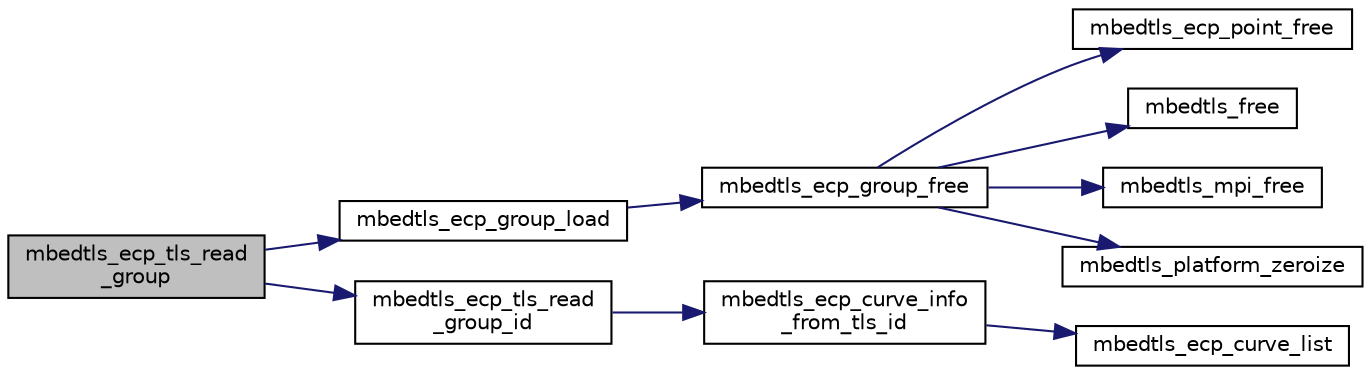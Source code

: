 digraph "mbedtls_ecp_tls_read_group"
{
 // LATEX_PDF_SIZE
  edge [fontname="Helvetica",fontsize="10",labelfontname="Helvetica",labelfontsize="10"];
  node [fontname="Helvetica",fontsize="10",shape=record];
  rankdir="LR";
  Node1 [label="mbedtls_ecp_tls_read\l_group",height=0.2,width=0.4,color="black", fillcolor="grey75", style="filled", fontcolor="black",tooltip="This function sets up an ECP group context from a TLS ECParameters record as defined in RFC 4492,..."];
  Node1 -> Node2 [color="midnightblue",fontsize="10",style="solid",fontname="Helvetica"];
  Node2 [label="mbedtls_ecp_group_load",height=0.2,width=0.4,color="black", fillcolor="white", style="filled",URL="$de/df7/ecp_8h.html#a64439a12deff8bd1ef92eeab7ebbcf93",tooltip="This function sets up an ECP group context from a standardized set of domain parameters."];
  Node2 -> Node3 [color="midnightblue",fontsize="10",style="solid",fontname="Helvetica"];
  Node3 [label="mbedtls_ecp_group_free",height=0.2,width=0.4,color="black", fillcolor="white", style="filled",URL="$d4/d4d/ecp_8c.html#a97b130596caa2844282181082f66cb90",tooltip="This function frees the components of an ECP group."];
  Node3 -> Node4 [color="midnightblue",fontsize="10",style="solid",fontname="Helvetica"];
  Node4 [label="mbedtls_ecp_point_free",height=0.2,width=0.4,color="black", fillcolor="white", style="filled",URL="$d4/d4d/ecp_8c.html#a87004f74814cc59a9ef757aea444098d",tooltip="This function frees the components of a point."];
  Node3 -> Node5 [color="midnightblue",fontsize="10",style="solid",fontname="Helvetica"];
  Node5 [label="mbedtls_free",height=0.2,width=0.4,color="black", fillcolor="white", style="filled",URL="$dc/d3f/platform_8c.html#a5aeffbc9179142d77ef35d3266d5fc4d",tooltip=" "];
  Node3 -> Node6 [color="midnightblue",fontsize="10",style="solid",fontname="Helvetica"];
  Node6 [label="mbedtls_mpi_free",height=0.2,width=0.4,color="black", fillcolor="white", style="filled",URL="$d1/dcc/bignum_8c.html#abffd5d8382cb86c089a1ef2bebb90f9f",tooltip="This function frees the components of an MPI context."];
  Node3 -> Node7 [color="midnightblue",fontsize="10",style="solid",fontname="Helvetica"];
  Node7 [label="mbedtls_platform_zeroize",height=0.2,width=0.4,color="black", fillcolor="white", style="filled",URL="$dd/dde/platform__util_8c.html#aa4e36b2c1c58d8ad89e1e11b6ebea2d9",tooltip="Securely zeroize a buffer."];
  Node1 -> Node8 [color="midnightblue",fontsize="10",style="solid",fontname="Helvetica"];
  Node8 [label="mbedtls_ecp_tls_read\l_group_id",height=0.2,width=0.4,color="black", fillcolor="white", style="filled",URL="$d4/d4d/ecp_8c.html#a7d972ece52ac542b664d87561e22445a",tooltip="This function extracts an elliptic curve group ID from a TLS ECParameters record as defined in RFC 44..."];
  Node8 -> Node9 [color="midnightblue",fontsize="10",style="solid",fontname="Helvetica"];
  Node9 [label="mbedtls_ecp_curve_info\l_from_tls_id",height=0.2,width=0.4,color="black", fillcolor="white", style="filled",URL="$d4/d4d/ecp_8c.html#aac1e9b4f0112b88fbbc26776c5268c19",tooltip="This function retrieves curve information from a TLS NamedCurve value."];
  Node9 -> Node10 [color="midnightblue",fontsize="10",style="solid",fontname="Helvetica"];
  Node10 [label="mbedtls_ecp_curve_list",height=0.2,width=0.4,color="black", fillcolor="white", style="filled",URL="$d4/d4d/ecp_8c.html#aee4af7c7ad70564c44ba750cd96ae989",tooltip="This function retrieves the information defined in mbedtls_ecp_curve_info() for all supported curves ..."];
}
